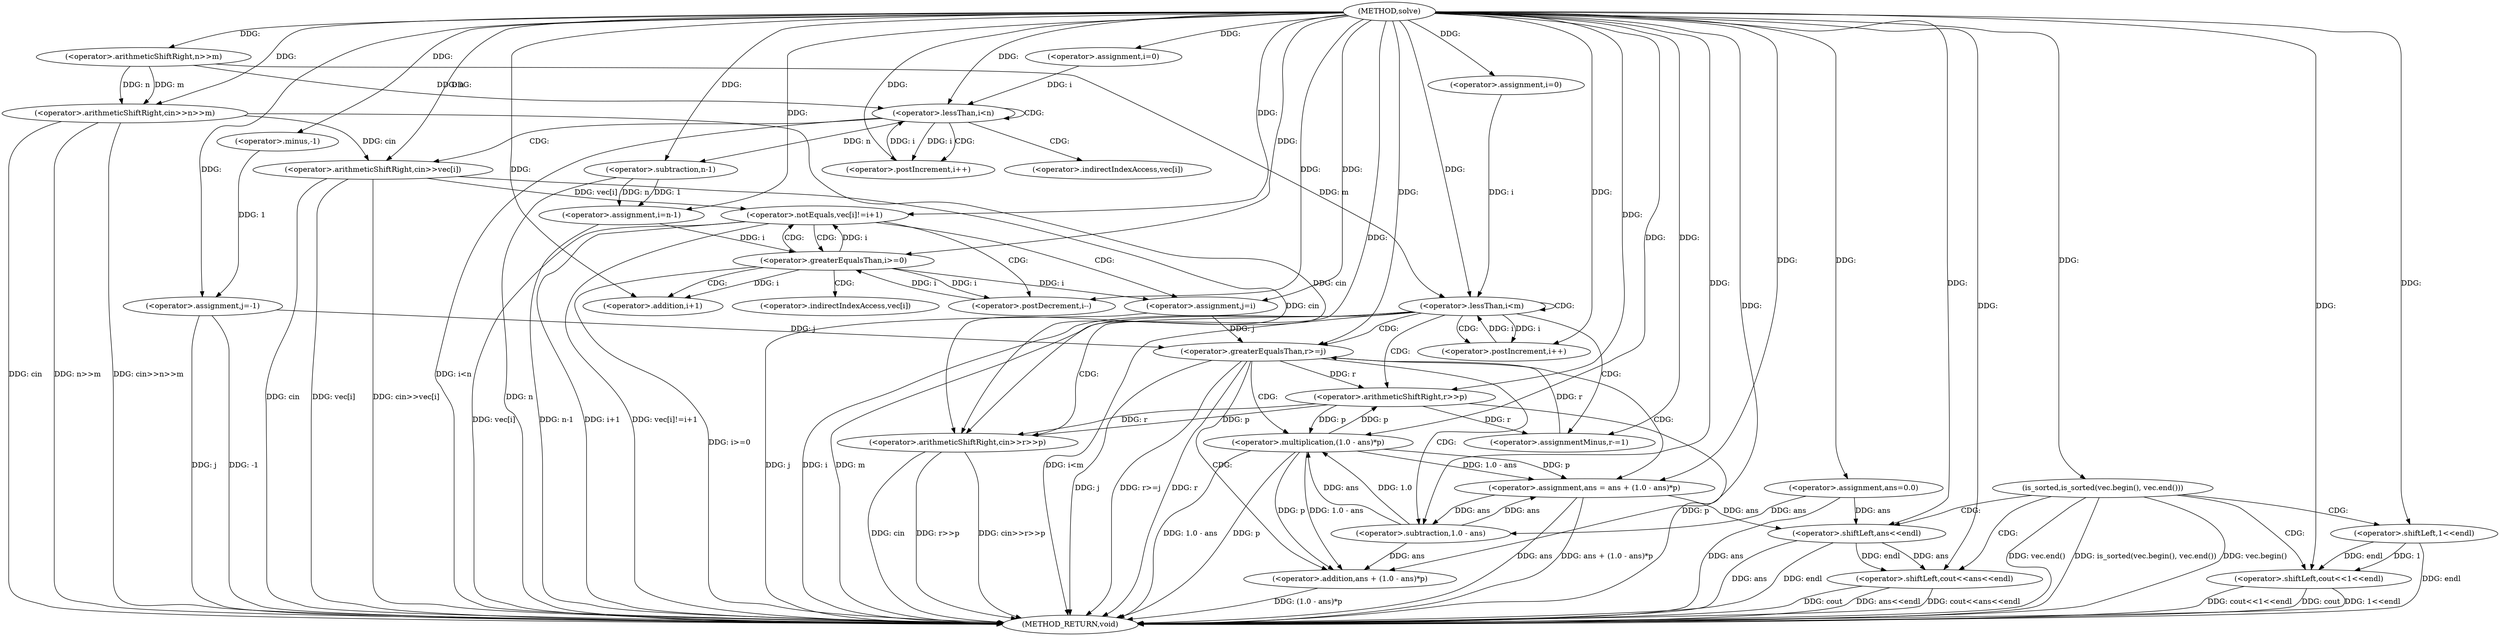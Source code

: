 digraph "solve" {  
"1000101" [label = "(METHOD,solve)" ]
"1000214" [label = "(METHOD_RETURN,void)" ]
"1000105" [label = "(<operator>.arithmeticShiftRight,cin>>n>>m)" ]
"1000128" [label = "(<operator>.assignment,j=-1)" ]
"1000159" [label = "(<operator>.assignment,ans=0.0)" ]
"1000113" [label = "(<operator>.assignment,i=0)" ]
"1000116" [label = "(<operator>.lessThan,i<n)" ]
"1000119" [label = "(<operator>.postIncrement,i++)" ]
"1000134" [label = "(<operator>.assignment,i=n-1)" ]
"1000139" [label = "(<operator>.greaterEqualsThan,i>=0)" ]
"1000142" [label = "(<operator>.postDecrement,i--)" ]
"1000166" [label = "(<operator>.assignment,i=0)" ]
"1000169" [label = "(<operator>.lessThan,i<m)" ]
"1000172" [label = "(<operator>.postIncrement,i++)" ]
"1000198" [label = "(is_sorted,is_sorted(vec.begin(), vec.end()))" ]
"1000107" [label = "(<operator>.arithmeticShiftRight,n>>m)" ]
"1000122" [label = "(<operator>.arithmeticShiftRight,cin>>vec[i])" ]
"1000130" [label = "(<operator>.minus,-1)" ]
"1000175" [label = "(<operator>.arithmeticShiftRight,cin>>r>>p)" ]
"1000180" [label = "(<operator>.assignmentMinus,r-=1)" ]
"1000202" [label = "(<operator>.shiftLeft,cout<<1<<endl)" ]
"1000136" [label = "(<operator>.subtraction,n-1)" ]
"1000146" [label = "(<operator>.notEquals,vec[i]!=i+1)" ]
"1000184" [label = "(<operator>.greaterEqualsThan,r>=j)" ]
"1000209" [label = "(<operator>.shiftLeft,cout<<ans<<endl)" ]
"1000154" [label = "(<operator>.assignment,j=i)" ]
"1000177" [label = "(<operator>.arithmeticShiftRight,r>>p)" ]
"1000188" [label = "(<operator>.assignment,ans = ans + (1.0 - ans)*p)" ]
"1000204" [label = "(<operator>.shiftLeft,1<<endl)" ]
"1000150" [label = "(<operator>.addition,i+1)" ]
"1000211" [label = "(<operator>.shiftLeft,ans<<endl)" ]
"1000190" [label = "(<operator>.addition,ans + (1.0 - ans)*p)" ]
"1000192" [label = "(<operator>.multiplication,(1.0 - ans)*p)" ]
"1000193" [label = "(<operator>.subtraction,1.0 - ans)" ]
"1000124" [label = "(<operator>.indirectIndexAccess,vec[i])" ]
"1000147" [label = "(<operator>.indirectIndexAccess,vec[i])" ]
  "1000105" -> "1000214"  [ label = "DDG: cin"] 
  "1000105" -> "1000214"  [ label = "DDG: n>>m"] 
  "1000105" -> "1000214"  [ label = "DDG: cin>>n>>m"] 
  "1000116" -> "1000214"  [ label = "DDG: i<n"] 
  "1000128" -> "1000214"  [ label = "DDG: j"] 
  "1000128" -> "1000214"  [ label = "DDG: -1"] 
  "1000136" -> "1000214"  [ label = "DDG: n"] 
  "1000134" -> "1000214"  [ label = "DDG: n-1"] 
  "1000139" -> "1000214"  [ label = "DDG: i>=0"] 
  "1000146" -> "1000214"  [ label = "DDG: vec[i]"] 
  "1000146" -> "1000214"  [ label = "DDG: i+1"] 
  "1000146" -> "1000214"  [ label = "DDG: vec[i]!=i+1"] 
  "1000154" -> "1000214"  [ label = "DDG: j"] 
  "1000159" -> "1000214"  [ label = "DDG: ans"] 
  "1000169" -> "1000214"  [ label = "DDG: i"] 
  "1000169" -> "1000214"  [ label = "DDG: m"] 
  "1000169" -> "1000214"  [ label = "DDG: i<m"] 
  "1000198" -> "1000214"  [ label = "DDG: vec.begin()"] 
  "1000198" -> "1000214"  [ label = "DDG: vec.end()"] 
  "1000198" -> "1000214"  [ label = "DDG: is_sorted(vec.begin(), vec.end())"] 
  "1000209" -> "1000214"  [ label = "DDG: cout"] 
  "1000211" -> "1000214"  [ label = "DDG: ans"] 
  "1000211" -> "1000214"  [ label = "DDG: endl"] 
  "1000209" -> "1000214"  [ label = "DDG: ans<<endl"] 
  "1000209" -> "1000214"  [ label = "DDG: cout<<ans<<endl"] 
  "1000202" -> "1000214"  [ label = "DDG: cout"] 
  "1000204" -> "1000214"  [ label = "DDG: endl"] 
  "1000202" -> "1000214"  [ label = "DDG: 1<<endl"] 
  "1000202" -> "1000214"  [ label = "DDG: cout<<1<<endl"] 
  "1000175" -> "1000214"  [ label = "DDG: cin"] 
  "1000177" -> "1000214"  [ label = "DDG: p"] 
  "1000175" -> "1000214"  [ label = "DDG: r>>p"] 
  "1000175" -> "1000214"  [ label = "DDG: cin>>r>>p"] 
  "1000184" -> "1000214"  [ label = "DDG: r"] 
  "1000184" -> "1000214"  [ label = "DDG: j"] 
  "1000184" -> "1000214"  [ label = "DDG: r>=j"] 
  "1000188" -> "1000214"  [ label = "DDG: ans"] 
  "1000192" -> "1000214"  [ label = "DDG: 1.0 - ans"] 
  "1000192" -> "1000214"  [ label = "DDG: p"] 
  "1000190" -> "1000214"  [ label = "DDG: (1.0 - ans)*p"] 
  "1000188" -> "1000214"  [ label = "DDG: ans + (1.0 - ans)*p"] 
  "1000122" -> "1000214"  [ label = "DDG: cin"] 
  "1000122" -> "1000214"  [ label = "DDG: vec[i]"] 
  "1000122" -> "1000214"  [ label = "DDG: cin>>vec[i]"] 
  "1000130" -> "1000128"  [ label = "DDG: 1"] 
  "1000101" -> "1000159"  [ label = "DDG: "] 
  "1000101" -> "1000105"  [ label = "DDG: "] 
  "1000107" -> "1000105"  [ label = "DDG: m"] 
  "1000107" -> "1000105"  [ label = "DDG: n"] 
  "1000101" -> "1000113"  [ label = "DDG: "] 
  "1000101" -> "1000128"  [ label = "DDG: "] 
  "1000136" -> "1000134"  [ label = "DDG: n"] 
  "1000136" -> "1000134"  [ label = "DDG: 1"] 
  "1000101" -> "1000166"  [ label = "DDG: "] 
  "1000101" -> "1000107"  [ label = "DDG: "] 
  "1000113" -> "1000116"  [ label = "DDG: i"] 
  "1000119" -> "1000116"  [ label = "DDG: i"] 
  "1000101" -> "1000116"  [ label = "DDG: "] 
  "1000107" -> "1000116"  [ label = "DDG: n"] 
  "1000116" -> "1000119"  [ label = "DDG: i"] 
  "1000101" -> "1000119"  [ label = "DDG: "] 
  "1000101" -> "1000130"  [ label = "DDG: "] 
  "1000101" -> "1000134"  [ label = "DDG: "] 
  "1000134" -> "1000139"  [ label = "DDG: i"] 
  "1000142" -> "1000139"  [ label = "DDG: i"] 
  "1000101" -> "1000139"  [ label = "DDG: "] 
  "1000101" -> "1000142"  [ label = "DDG: "] 
  "1000139" -> "1000142"  [ label = "DDG: i"] 
  "1000166" -> "1000169"  [ label = "DDG: i"] 
  "1000172" -> "1000169"  [ label = "DDG: i"] 
  "1000101" -> "1000169"  [ label = "DDG: "] 
  "1000107" -> "1000169"  [ label = "DDG: m"] 
  "1000169" -> "1000172"  [ label = "DDG: i"] 
  "1000101" -> "1000172"  [ label = "DDG: "] 
  "1000101" -> "1000180"  [ label = "DDG: "] 
  "1000101" -> "1000198"  [ label = "DDG: "] 
  "1000105" -> "1000122"  [ label = "DDG: cin"] 
  "1000101" -> "1000122"  [ label = "DDG: "] 
  "1000116" -> "1000136"  [ label = "DDG: n"] 
  "1000101" -> "1000136"  [ label = "DDG: "] 
  "1000105" -> "1000175"  [ label = "DDG: cin"] 
  "1000122" -> "1000175"  [ label = "DDG: cin"] 
  "1000101" -> "1000175"  [ label = "DDG: "] 
  "1000177" -> "1000175"  [ label = "DDG: p"] 
  "1000177" -> "1000175"  [ label = "DDG: r"] 
  "1000177" -> "1000180"  [ label = "DDG: r"] 
  "1000101" -> "1000202"  [ label = "DDG: "] 
  "1000204" -> "1000202"  [ label = "DDG: endl"] 
  "1000204" -> "1000202"  [ label = "DDG: 1"] 
  "1000122" -> "1000146"  [ label = "DDG: vec[i]"] 
  "1000139" -> "1000146"  [ label = "DDG: i"] 
  "1000101" -> "1000146"  [ label = "DDG: "] 
  "1000101" -> "1000154"  [ label = "DDG: "] 
  "1000139" -> "1000154"  [ label = "DDG: i"] 
  "1000184" -> "1000177"  [ label = "DDG: r"] 
  "1000101" -> "1000177"  [ label = "DDG: "] 
  "1000192" -> "1000177"  [ label = "DDG: p"] 
  "1000180" -> "1000184"  [ label = "DDG: r"] 
  "1000101" -> "1000184"  [ label = "DDG: "] 
  "1000128" -> "1000184"  [ label = "DDG: j"] 
  "1000154" -> "1000184"  [ label = "DDG: j"] 
  "1000193" -> "1000188"  [ label = "DDG: ans"] 
  "1000101" -> "1000188"  [ label = "DDG: "] 
  "1000192" -> "1000188"  [ label = "DDG: 1.0 - ans"] 
  "1000192" -> "1000188"  [ label = "DDG: p"] 
  "1000101" -> "1000204"  [ label = "DDG: "] 
  "1000101" -> "1000209"  [ label = "DDG: "] 
  "1000211" -> "1000209"  [ label = "DDG: ans"] 
  "1000211" -> "1000209"  [ label = "DDG: endl"] 
  "1000139" -> "1000150"  [ label = "DDG: i"] 
  "1000101" -> "1000150"  [ label = "DDG: "] 
  "1000159" -> "1000211"  [ label = "DDG: ans"] 
  "1000188" -> "1000211"  [ label = "DDG: ans"] 
  "1000101" -> "1000211"  [ label = "DDG: "] 
  "1000193" -> "1000190"  [ label = "DDG: ans"] 
  "1000101" -> "1000190"  [ label = "DDG: "] 
  "1000192" -> "1000190"  [ label = "DDG: 1.0 - ans"] 
  "1000192" -> "1000190"  [ label = "DDG: p"] 
  "1000193" -> "1000192"  [ label = "DDG: ans"] 
  "1000193" -> "1000192"  [ label = "DDG: 1.0"] 
  "1000177" -> "1000192"  [ label = "DDG: p"] 
  "1000101" -> "1000192"  [ label = "DDG: "] 
  "1000101" -> "1000193"  [ label = "DDG: "] 
  "1000159" -> "1000193"  [ label = "DDG: ans"] 
  "1000188" -> "1000193"  [ label = "DDG: ans"] 
  "1000116" -> "1000119"  [ label = "CDG: "] 
  "1000116" -> "1000122"  [ label = "CDG: "] 
  "1000116" -> "1000116"  [ label = "CDG: "] 
  "1000116" -> "1000124"  [ label = "CDG: "] 
  "1000139" -> "1000150"  [ label = "CDG: "] 
  "1000139" -> "1000147"  [ label = "CDG: "] 
  "1000139" -> "1000146"  [ label = "CDG: "] 
  "1000169" -> "1000180"  [ label = "CDG: "] 
  "1000169" -> "1000172"  [ label = "CDG: "] 
  "1000169" -> "1000169"  [ label = "CDG: "] 
  "1000169" -> "1000175"  [ label = "CDG: "] 
  "1000169" -> "1000184"  [ label = "CDG: "] 
  "1000169" -> "1000177"  [ label = "CDG: "] 
  "1000198" -> "1000211"  [ label = "CDG: "] 
  "1000198" -> "1000204"  [ label = "CDG: "] 
  "1000198" -> "1000202"  [ label = "CDG: "] 
  "1000198" -> "1000209"  [ label = "CDG: "] 
  "1000146" -> "1000142"  [ label = "CDG: "] 
  "1000146" -> "1000139"  [ label = "CDG: "] 
  "1000146" -> "1000154"  [ label = "CDG: "] 
  "1000184" -> "1000188"  [ label = "CDG: "] 
  "1000184" -> "1000190"  [ label = "CDG: "] 
  "1000184" -> "1000193"  [ label = "CDG: "] 
  "1000184" -> "1000192"  [ label = "CDG: "] 
}
